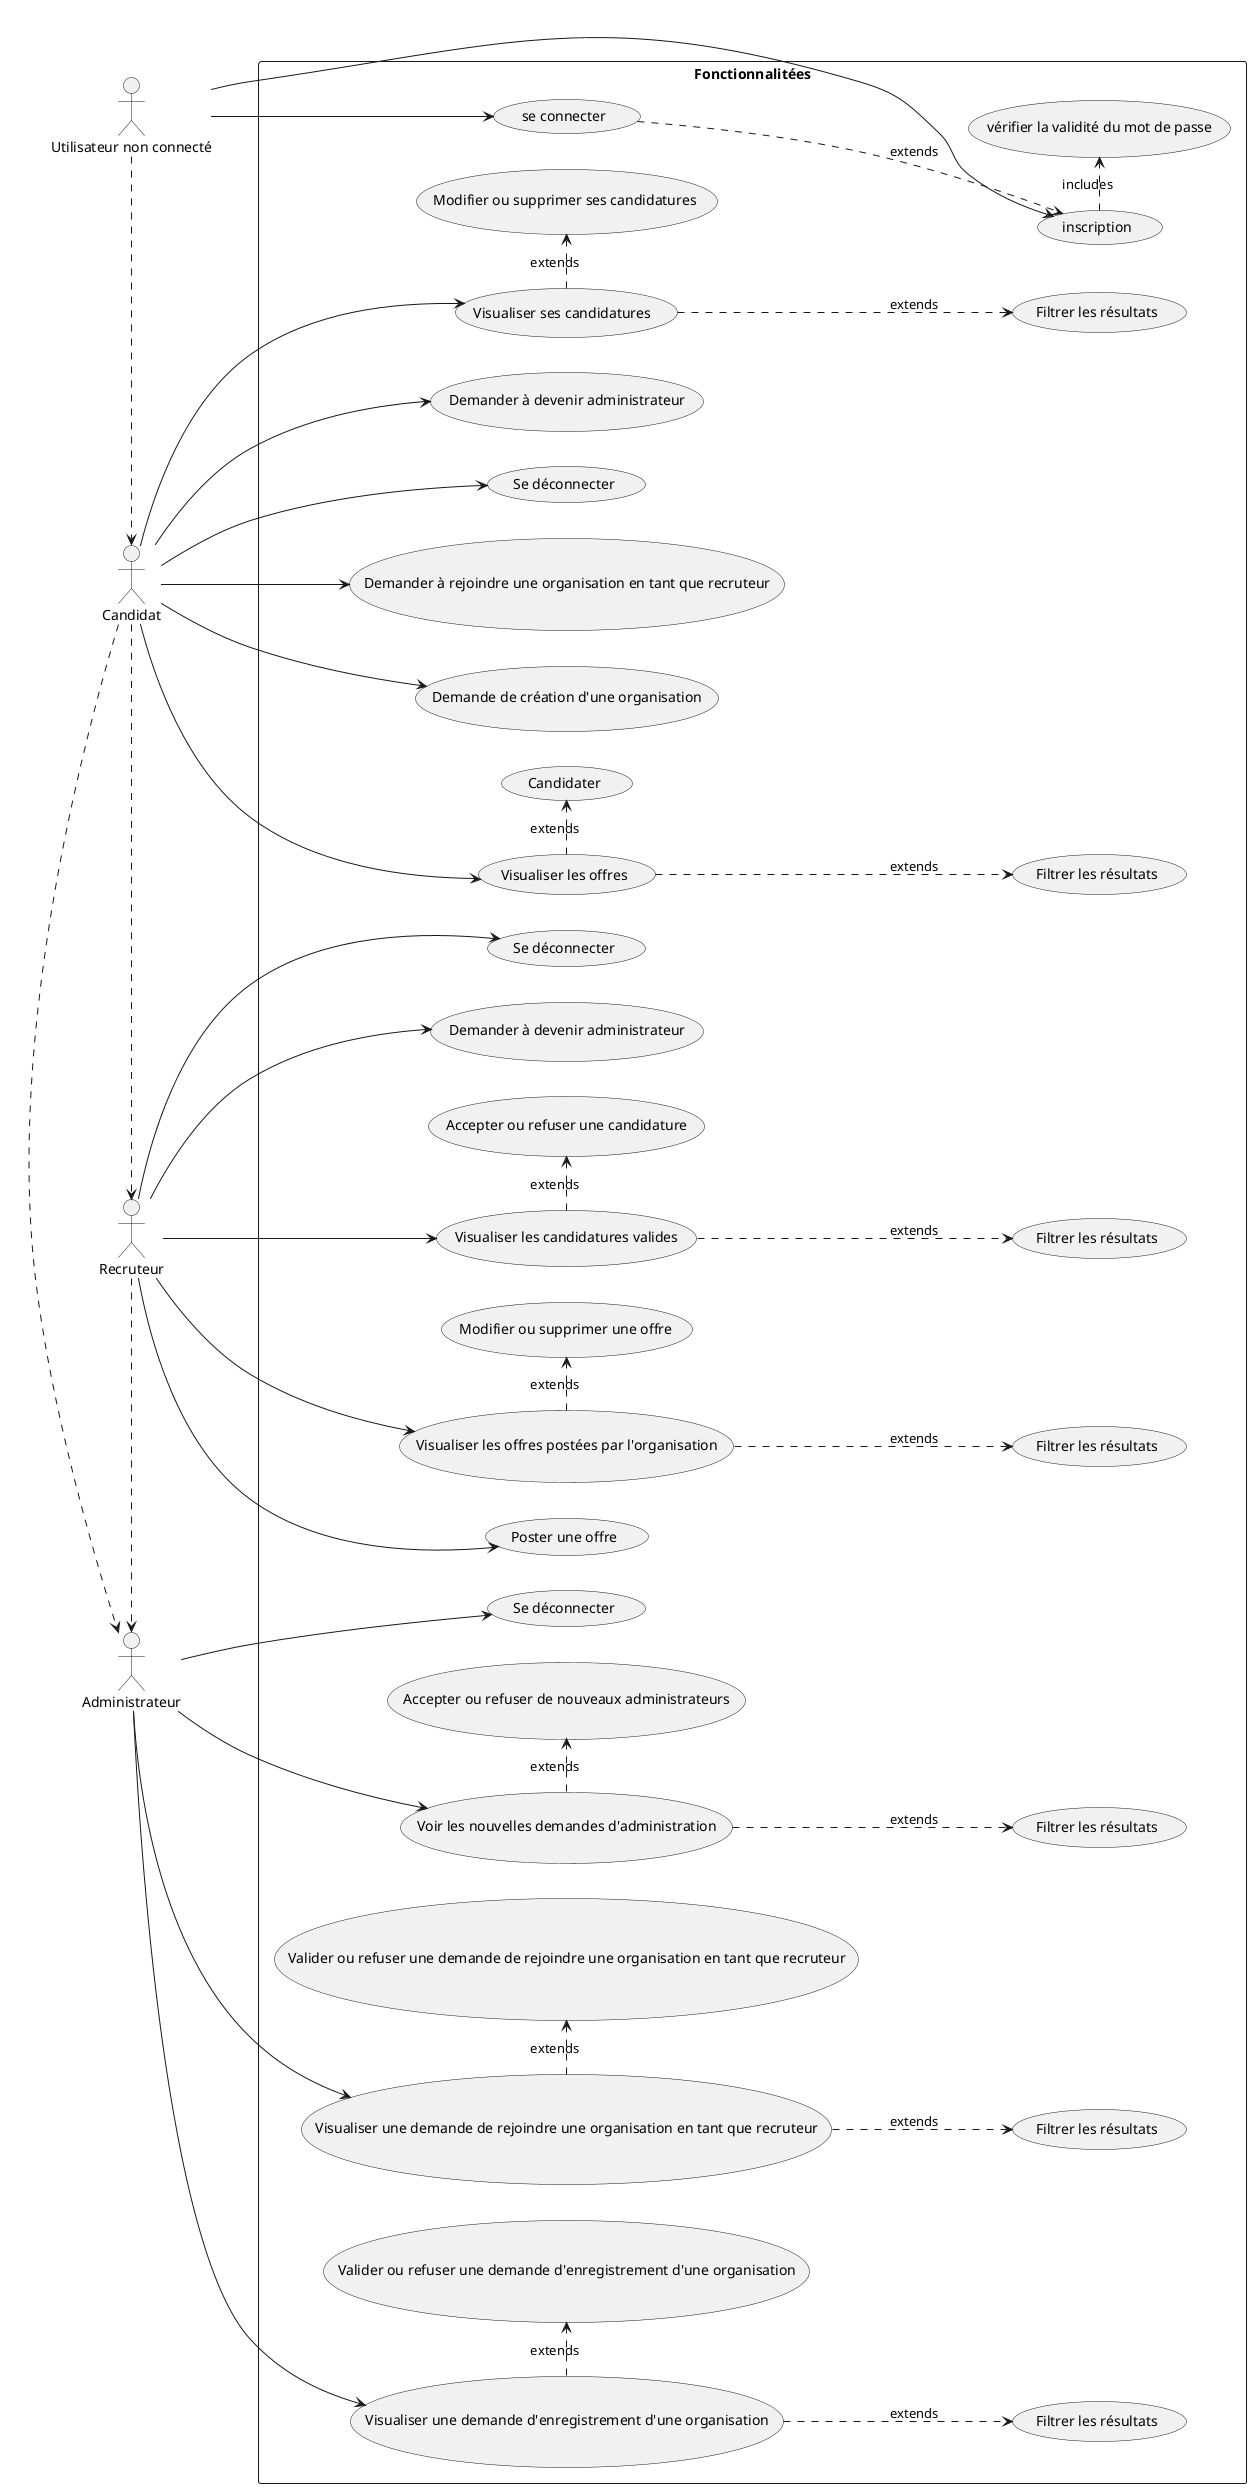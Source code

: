@startuml



left to right direction
rectangle Fonctionnalitées {
"Accepter ou refuser une candidature" as (f1)
"Poster une offre" as (f2)
"Visualiser les offres" as (f3)
"se connecter" as (f4)
"inscription" as (f7)
"Accepter ou refuser de nouveaux administrateurs" as (f5)
"Demander à devenir administrateur" as (f6)
"vérifier la validité du mot de passe" as (f8)
"Voir les nouvelles demandes d'administration" as (f9)
"Candidater" as (f10)
"Se déconnecter" as (f11)
"Visualiser les candidatures valides" as (f12)
"Visualiser les offres postées par l'organisation" as (f13)
"Valider ou refuser une demande d'enregistrement d'une organisation" as (f14)
"Visualiser une demande d'enregistrement d'une organisation" as (f22)
"Visualiser une demande de rejoindre une organisation en tant que recruteur" as (f15)
"Valider ou refuser une demande de rejoindre une organisation en tant que recruteur" as (f16)
"Demander à rejoindre une organisation en tant que recruteur" as (f17)
"Visualiser ses candidatures " as (f18)
"Modifier ou supprimer ses candidatures " as (f19)
"Modifier ou supprimer une offre" as (f20)
"Se déconnecter" as (f23)
"Se déconnecter" as (f24)
"Demander à devenir administrateur" as (f25)
"Demande de création d'une organisation" as (f26)
"Filtrer les résultats" as (f27)
"Filtrer les résultats" as (f28)
"Filtrer les résultats" as (f29)
"Filtrer les résultats" as (f30)
"Filtrer les résultats" as (f31)
"Filtrer les résultats" as (f32)
"Filtrer les résultats" as (f33)







(f4) ..> (f7) : extends
(f7) .> (f8) : includes
(f9) .> (f5) : extends
(f3) .> (f10) :extends
(f12) .> (f1) : extends
(f15) .> (f16) : extends
(f18) .> (f19) : extends
(f22) .> (f14) : extends
(f13) .> (f20) : extends
(f18) ..> (f27) : extends
(f12) ..> (f28) : extends 
(f13) ..> (f29) : extends 
(f3) ..> (f30) : extends 
(f9) ..> (f31) : extends 
(f15) ..> (f32) : extends 
(f22) ..> (f33) : extends 

}
:Administrateur: --> (f9)
:Administrateur: --> (f22)
:Administrateur: --> (f15)
:Administrateur: --> (f23)

:Recruteur: --> (f2)
:Recruteur: --> (f12)
:Recruteur: --> (f13)
:Recruteur: --> (f24)
:Recruteur: --> (f25)

:Candidat: --> (f6)
:Candidat: --> (f3)
:Candidat: --> (f11)
:Candidat: --> (f17)
:Candidat: --> (f18)
:Candidat: --> (f26)

:Utilisateur non connecté: --> (f7)
:Utilisateur non connecté: --> (f4)

:Utilisateur non connecté: .> :Candidat:
:Candidat: .> :Recruteur:
:Candidat: .> :Administrateur:
:Recruteur: .> :Administrateur:


@enduml

